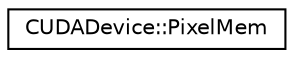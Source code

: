digraph G
{
  edge [fontname="Helvetica",fontsize="10",labelfontname="Helvetica",labelfontsize="10"];
  node [fontname="Helvetica",fontsize="10",shape=record];
  rankdir=LR;
  Node1 [label="CUDADevice::PixelMem",height=0.2,width=0.4,color="black", fillcolor="white", style="filled",URL="$dd/d23/structCUDADevice_1_1PixelMem.html"];
}
